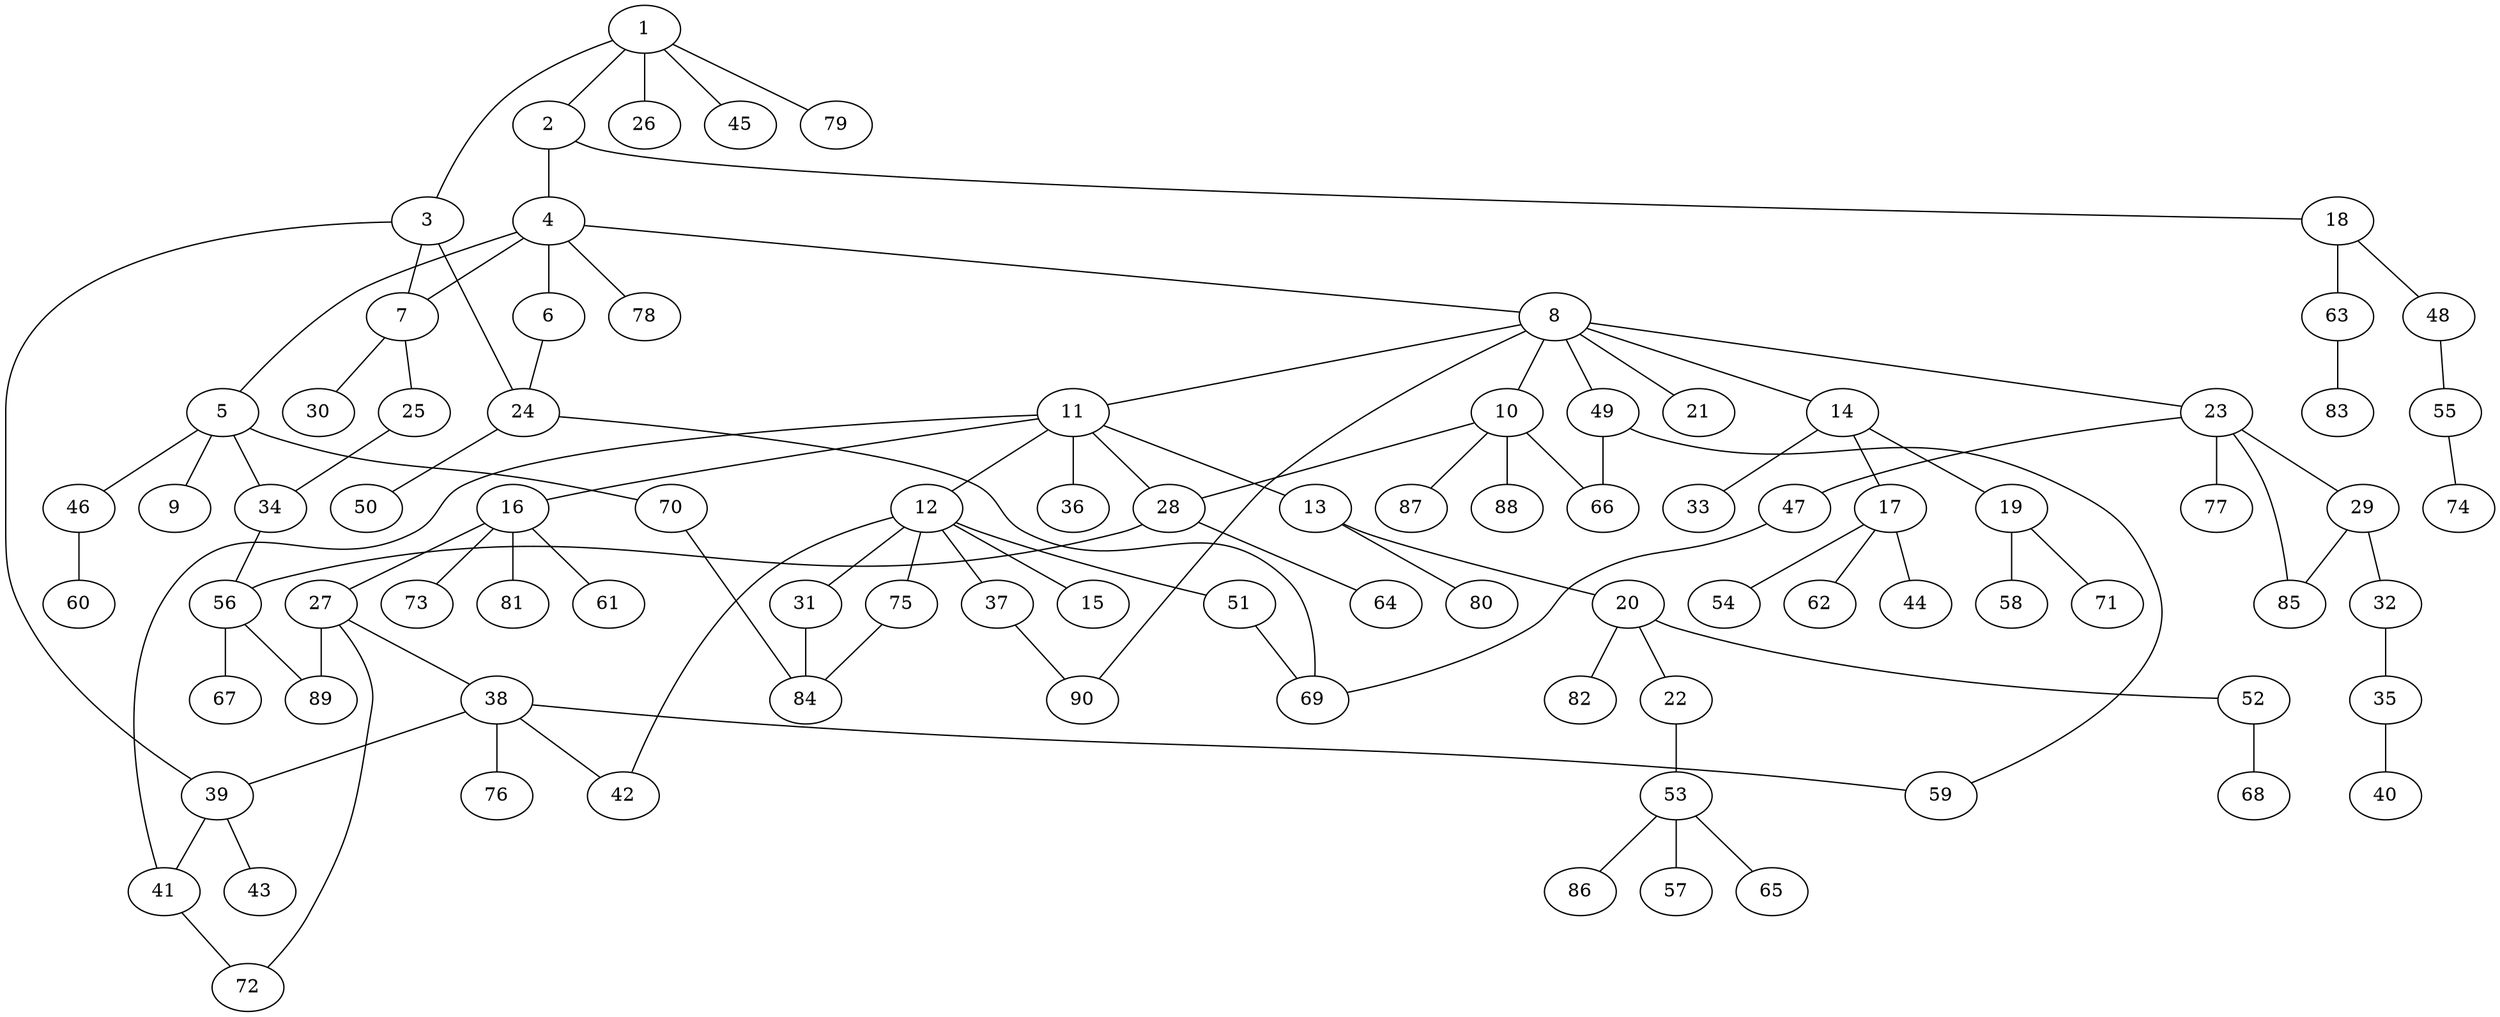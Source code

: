 graph graphname {1--2
1--3
1--26
1--45
1--79
2--4
2--18
3--7
3--24
3--39
4--5
4--6
4--7
4--8
4--78
5--9
5--34
5--46
5--70
6--24
7--25
7--30
8--10
8--11
8--14
8--21
8--23
8--49
8--90
10--28
10--66
10--87
10--88
11--12
11--13
11--16
11--28
11--36
11--41
12--15
12--31
12--37
12--42
12--51
12--75
13--20
13--80
14--17
14--19
14--33
16--27
16--61
16--73
16--81
17--44
17--54
17--62
18--48
18--63
19--58
19--71
20--22
20--52
20--82
22--53
23--29
23--47
23--77
23--85
24--50
24--69
25--34
27--38
27--72
27--89
28--56
28--64
29--32
29--85
31--84
32--35
34--56
35--40
37--90
38--39
38--42
38--59
38--76
39--41
39--43
41--72
46--60
47--69
48--55
49--59
49--66
51--69
52--68
53--57
53--65
53--86
55--74
56--67
56--89
63--83
70--84
75--84
}
